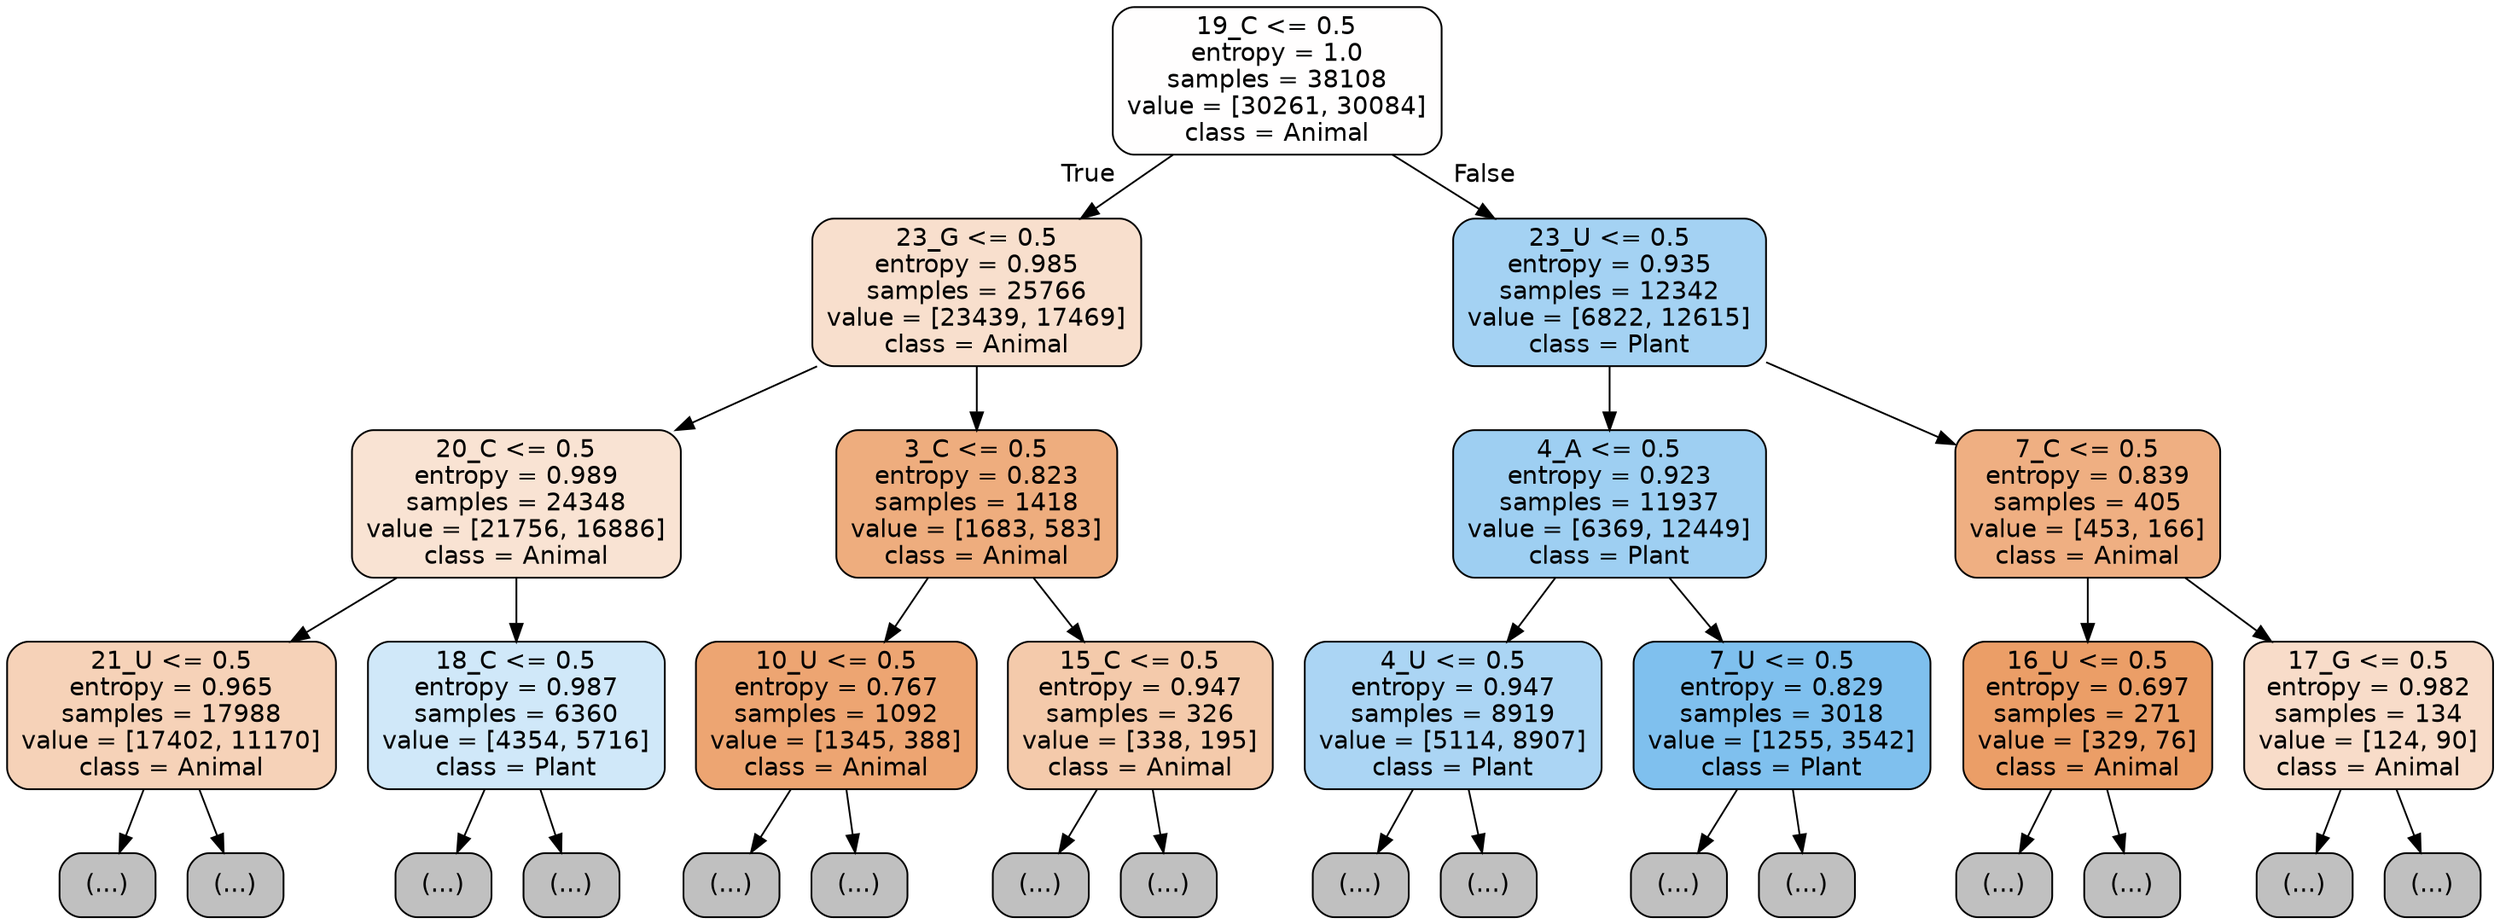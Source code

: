 digraph Tree {
node [shape=box, style="filled, rounded", color="black", fontname="helvetica"] ;
edge [fontname="helvetica"] ;
0 [label="19_C <= 0.5\nentropy = 1.0\nsamples = 38108\nvalue = [30261, 30084]\nclass = Animal", fillcolor="#fffefe"] ;
1 [label="23_G <= 0.5\nentropy = 0.985\nsamples = 25766\nvalue = [23439, 17469]\nclass = Animal", fillcolor="#f8dfcd"] ;
0 -> 1 [labeldistance=2.5, labelangle=45, headlabel="True"] ;
2 [label="20_C <= 0.5\nentropy = 0.989\nsamples = 24348\nvalue = [21756, 16886]\nclass = Animal", fillcolor="#f9e3d3"] ;
1 -> 2 ;
3 [label="21_U <= 0.5\nentropy = 0.965\nsamples = 17988\nvalue = [17402, 11170]\nclass = Animal", fillcolor="#f6d2b8"] ;
2 -> 3 ;
4 [label="(...)", fillcolor="#C0C0C0"] ;
3 -> 4 ;
7451 [label="(...)", fillcolor="#C0C0C0"] ;
3 -> 7451 ;
9366 [label="18_C <= 0.5\nentropy = 0.987\nsamples = 6360\nvalue = [4354, 5716]\nclass = Plant", fillcolor="#d0e8f9"] ;
2 -> 9366 ;
9367 [label="(...)", fillcolor="#C0C0C0"] ;
9366 -> 9367 ;
11526 [label="(...)", fillcolor="#C0C0C0"] ;
9366 -> 11526 ;
12127 [label="3_C <= 0.5\nentropy = 0.823\nsamples = 1418\nvalue = [1683, 583]\nclass = Animal", fillcolor="#eead7e"] ;
1 -> 12127 ;
12128 [label="10_U <= 0.5\nentropy = 0.767\nsamples = 1092\nvalue = [1345, 388]\nclass = Animal", fillcolor="#eda572"] ;
12127 -> 12128 ;
12129 [label="(...)", fillcolor="#C0C0C0"] ;
12128 -> 12129 ;
12458 [label="(...)", fillcolor="#C0C0C0"] ;
12128 -> 12458 ;
12553 [label="15_C <= 0.5\nentropy = 0.947\nsamples = 326\nvalue = [338, 195]\nclass = Animal", fillcolor="#f4caab"] ;
12127 -> 12553 ;
12554 [label="(...)", fillcolor="#C0C0C0"] ;
12553 -> 12554 ;
12657 [label="(...)", fillcolor="#C0C0C0"] ;
12553 -> 12657 ;
12666 [label="23_U <= 0.5\nentropy = 0.935\nsamples = 12342\nvalue = [6822, 12615]\nclass = Plant", fillcolor="#a4d2f3"] ;
0 -> 12666 [labeldistance=2.5, labelangle=-45, headlabel="False"] ;
12667 [label="4_A <= 0.5\nentropy = 0.923\nsamples = 11937\nvalue = [6369, 12449]\nclass = Plant", fillcolor="#9ecff2"] ;
12666 -> 12667 ;
12668 [label="4_U <= 0.5\nentropy = 0.947\nsamples = 8919\nvalue = [5114, 8907]\nclass = Plant", fillcolor="#abd5f4"] ;
12667 -> 12668 ;
12669 [label="(...)", fillcolor="#C0C0C0"] ;
12668 -> 12669 ;
15054 [label="(...)", fillcolor="#C0C0C0"] ;
12668 -> 15054 ;
15965 [label="7_U <= 0.5\nentropy = 0.829\nsamples = 3018\nvalue = [1255, 3542]\nclass = Plant", fillcolor="#7fc0ee"] ;
12667 -> 15965 ;
15966 [label="(...)", fillcolor="#C0C0C0"] ;
15965 -> 15966 ;
16587 [label="(...)", fillcolor="#C0C0C0"] ;
15965 -> 16587 ;
16808 [label="7_C <= 0.5\nentropy = 0.839\nsamples = 405\nvalue = [453, 166]\nclass = Animal", fillcolor="#efaf82"] ;
12666 -> 16808 ;
16809 [label="16_U <= 0.5\nentropy = 0.697\nsamples = 271\nvalue = [329, 76]\nclass = Animal", fillcolor="#eb9e67"] ;
16808 -> 16809 ;
16810 [label="(...)", fillcolor="#C0C0C0"] ;
16809 -> 16810 ;
16911 [label="(...)", fillcolor="#C0C0C0"] ;
16809 -> 16911 ;
16958 [label="17_G <= 0.5\nentropy = 0.982\nsamples = 134\nvalue = [124, 90]\nclass = Animal", fillcolor="#f8dcc9"] ;
16808 -> 16958 ;
16959 [label="(...)", fillcolor="#C0C0C0"] ;
16958 -> 16959 ;
16986 [label="(...)", fillcolor="#C0C0C0"] ;
16958 -> 16986 ;
}